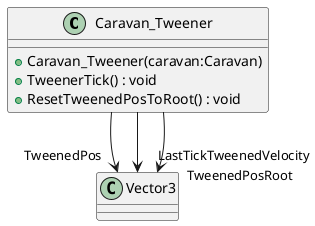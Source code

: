 @startuml
class Caravan_Tweener {
    + Caravan_Tweener(caravan:Caravan)
    + TweenerTick() : void
    + ResetTweenedPosToRoot() : void
}
Caravan_Tweener --> "TweenedPos" Vector3
Caravan_Tweener --> "LastTickTweenedVelocity" Vector3
Caravan_Tweener --> "TweenedPosRoot" Vector3
@enduml
